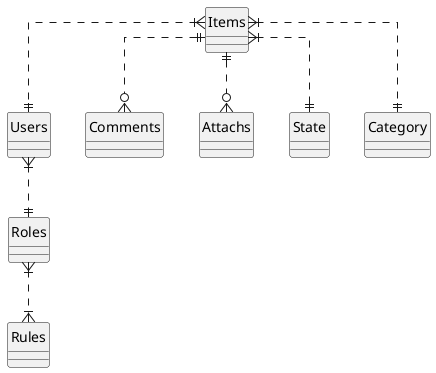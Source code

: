 @startuml

' hide the spot
hide circle

' avoid problems with angled crows feet
skinparam linetype ortho


entity "Roles" as ro

entity "Rules" as ru

entity "Users" as us

entity "Items" as it

entity "Comments" as co

entity "Attachs" as at

entity "State" as st

entity "Category" as ca



us }|..|| ro
ro }|..|{ ru
it }|..|| us
it ||..o{ co
it ||..o{ at
it }|..|| st
it }|..|| ca

@enduml